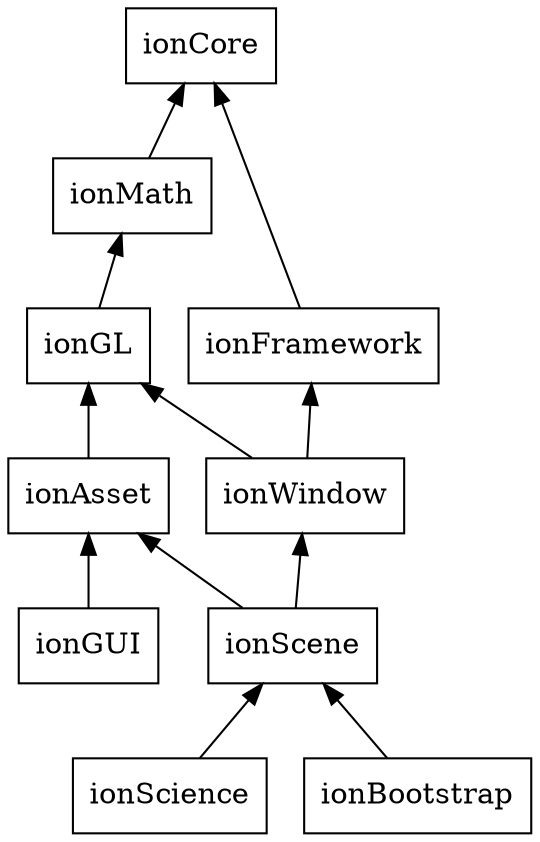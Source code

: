 digraph graphname {
    node [shape=box];
    ionGL [URL="moduleGL.html"];
    ionCore [URL="moduleCore.html"];

    ionCore -> ionMath          [dir="back"];
    ionCore -> ionFramework     [dir="back"];

    ionFramework -> ionWindow   [dir="back"];

    ionMath -> ionGL            [dir="back"];

    ionGL -> ionWindow          [dir="back"];
    ionGL -> ionAsset           [dir="back"];

    ionWindow -> ionScene       [dir="back"];

    ionAsset -> ionScene        [dir="back"];
    ionAsset -> ionGUI          [dir="back"];

    ionScene -> ionScience      [dir="back"];
    ionScene -> ionBootstrap    [dir="back"];
}
